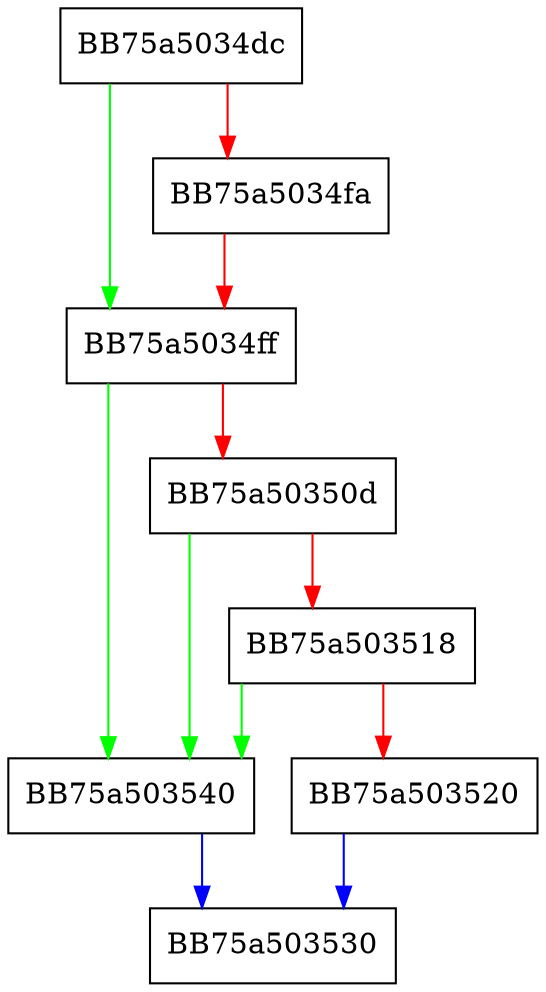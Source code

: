 digraph lock_range {
  node [shape="box"];
  graph [splines=ortho];
  BB75a5034dc -> BB75a5034ff [color="green"];
  BB75a5034dc -> BB75a5034fa [color="red"];
  BB75a5034fa -> BB75a5034ff [color="red"];
  BB75a5034ff -> BB75a503540 [color="green"];
  BB75a5034ff -> BB75a50350d [color="red"];
  BB75a50350d -> BB75a503540 [color="green"];
  BB75a50350d -> BB75a503518 [color="red"];
  BB75a503518 -> BB75a503540 [color="green"];
  BB75a503518 -> BB75a503520 [color="red"];
  BB75a503520 -> BB75a503530 [color="blue"];
  BB75a503540 -> BB75a503530 [color="blue"];
}